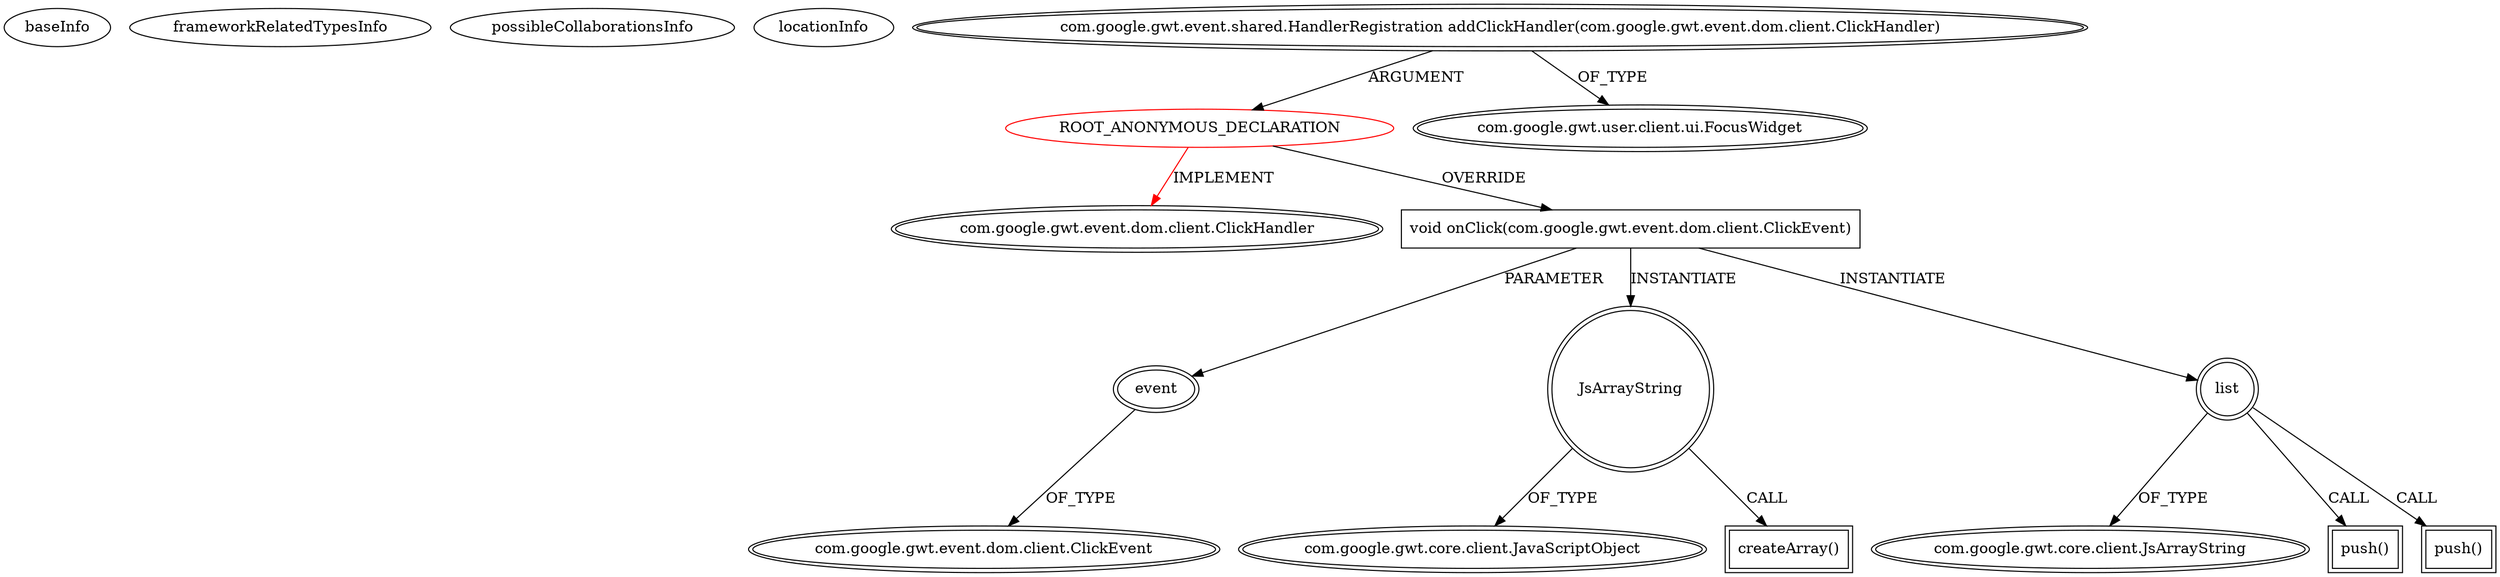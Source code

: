 digraph {
baseInfo[graphId=4275,category="extension_graph",isAnonymous=true,possibleRelation=false]
frameworkRelatedTypesInfo[0="com.google.gwt.event.dom.client.ClickHandler"]
possibleCollaborationsInfo[]
locationInfo[projectName="pandurangpatil-gwt-youtube",filePath="/pandurangpatil-gwt-youtube/gwt-youtube-master/gwt-youtube-test/src/main/java/open/pandurang/gwt/youtube/test/client/YouTube.java",contextSignature="void onApiReady(ApiReadyEvent)",graphId="4275"]
0[label="ROOT_ANONYMOUS_DECLARATION",vertexType="ROOT_ANONYMOUS_DECLARATION",isFrameworkType=false,color=red]
1[label="com.google.gwt.event.dom.client.ClickHandler",vertexType="FRAMEWORK_INTERFACE_TYPE",isFrameworkType=true,peripheries=2]
2[label="com.google.gwt.event.shared.HandlerRegistration addClickHandler(com.google.gwt.event.dom.client.ClickHandler)",vertexType="OUTSIDE_CALL",isFrameworkType=true,peripheries=2]
3[label="com.google.gwt.user.client.ui.FocusWidget",vertexType="FRAMEWORK_CLASS_TYPE",isFrameworkType=true,peripheries=2]
4[label="void onClick(com.google.gwt.event.dom.client.ClickEvent)",vertexType="OVERRIDING_METHOD_DECLARATION",isFrameworkType=false,shape=box]
5[label="event",vertexType="PARAMETER_DECLARATION",isFrameworkType=true,peripheries=2]
6[label="com.google.gwt.event.dom.client.ClickEvent",vertexType="FRAMEWORK_CLASS_TYPE",isFrameworkType=true,peripheries=2]
7[label="JsArrayString",vertexType="VARIABLE_EXPRESION",isFrameworkType=true,peripheries=2,shape=circle]
9[label="com.google.gwt.core.client.JavaScriptObject",vertexType="FRAMEWORK_CLASS_TYPE",isFrameworkType=true,peripheries=2]
8[label="createArray()",vertexType="INSIDE_CALL",isFrameworkType=true,peripheries=2,shape=box]
10[label="list",vertexType="VARIABLE_EXPRESION",isFrameworkType=true,peripheries=2,shape=circle]
12[label="com.google.gwt.core.client.JsArrayString",vertexType="FRAMEWORK_CLASS_TYPE",isFrameworkType=true,peripheries=2]
11[label="push()",vertexType="INSIDE_CALL",isFrameworkType=true,peripheries=2,shape=box]
14[label="push()",vertexType="INSIDE_CALL",isFrameworkType=true,peripheries=2,shape=box]
0->1[label="IMPLEMENT",color=red]
2->0[label="ARGUMENT"]
2->3[label="OF_TYPE"]
0->4[label="OVERRIDE"]
5->6[label="OF_TYPE"]
4->5[label="PARAMETER"]
4->7[label="INSTANTIATE"]
7->9[label="OF_TYPE"]
7->8[label="CALL"]
4->10[label="INSTANTIATE"]
10->12[label="OF_TYPE"]
10->11[label="CALL"]
10->14[label="CALL"]
}

